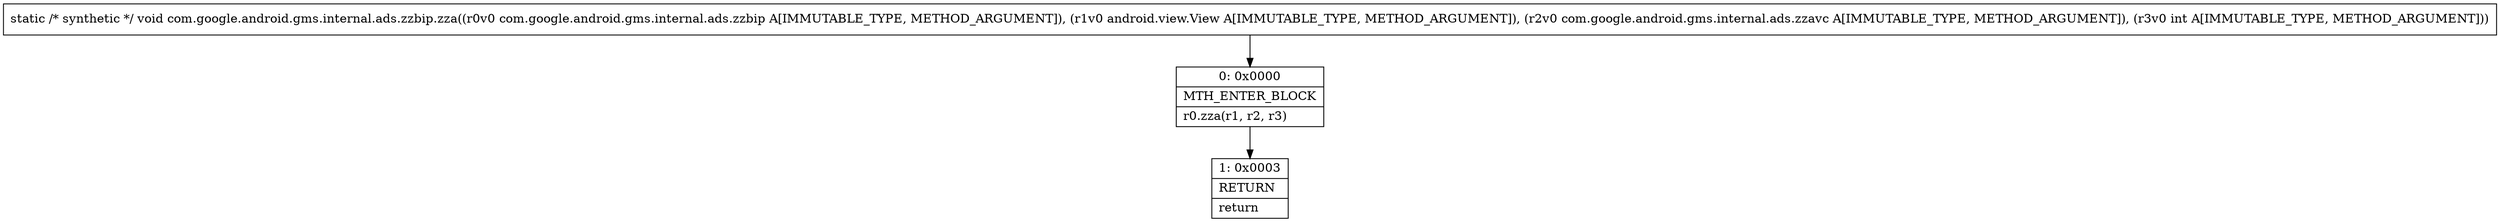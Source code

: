 digraph "CFG forcom.google.android.gms.internal.ads.zzbip.zza(Lcom\/google\/android\/gms\/internal\/ads\/zzbip;Landroid\/view\/View;Lcom\/google\/android\/gms\/internal\/ads\/zzavc;I)V" {
Node_0 [shape=record,label="{0\:\ 0x0000|MTH_ENTER_BLOCK\l|r0.zza(r1, r2, r3)\l}"];
Node_1 [shape=record,label="{1\:\ 0x0003|RETURN\l|return\l}"];
MethodNode[shape=record,label="{static \/* synthetic *\/ void com.google.android.gms.internal.ads.zzbip.zza((r0v0 com.google.android.gms.internal.ads.zzbip A[IMMUTABLE_TYPE, METHOD_ARGUMENT]), (r1v0 android.view.View A[IMMUTABLE_TYPE, METHOD_ARGUMENT]), (r2v0 com.google.android.gms.internal.ads.zzavc A[IMMUTABLE_TYPE, METHOD_ARGUMENT]), (r3v0 int A[IMMUTABLE_TYPE, METHOD_ARGUMENT])) }"];
MethodNode -> Node_0;
Node_0 -> Node_1;
}

